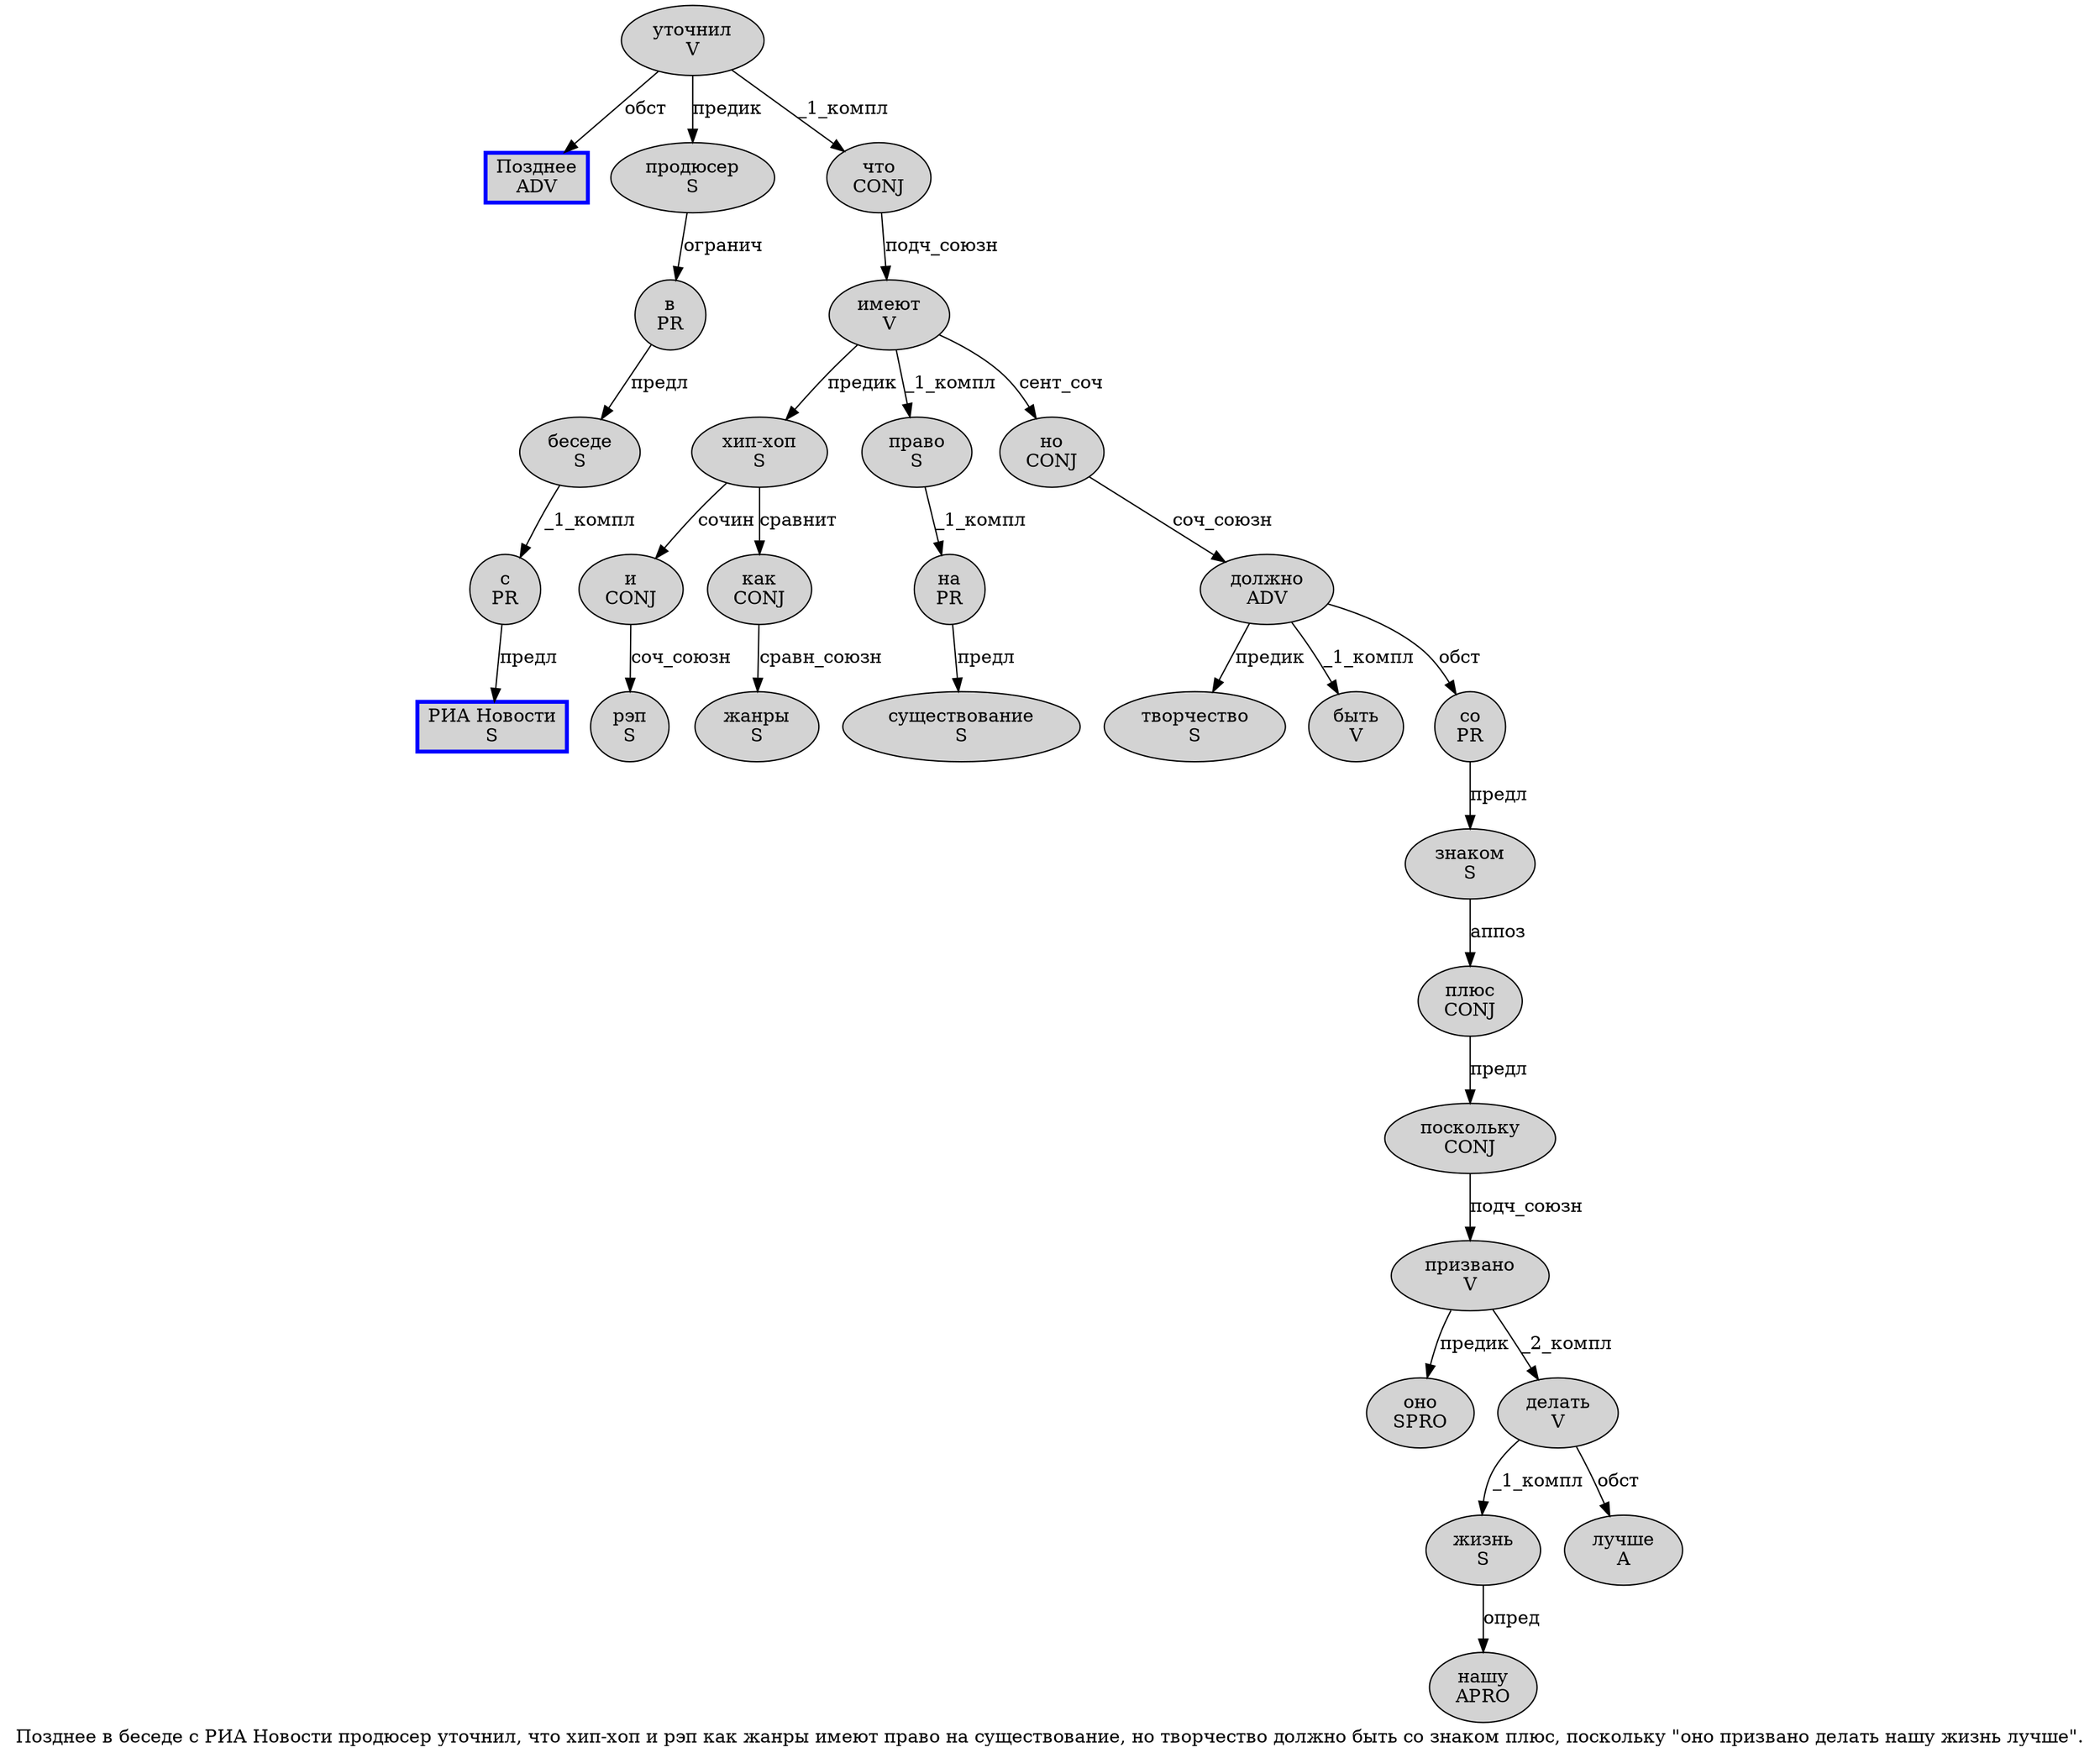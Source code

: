 digraph SENTENCE_1175 {
	graph [label="Позднее в беседе с РИА Новости продюсер уточнил, что хип-хоп и рэп как жанры имеют право на существование, но творчество должно быть со знаком плюс, поскольку \"оно призвано делать нашу жизнь лучше\"."]
	node [style=filled]
		0 [label="Позднее
ADV" color=blue fillcolor=lightgray penwidth=3 shape=box]
		1 [label="в
PR" color="" fillcolor=lightgray penwidth=1 shape=ellipse]
		2 [label="беседе
S" color="" fillcolor=lightgray penwidth=1 shape=ellipse]
		3 [label="с
PR" color="" fillcolor=lightgray penwidth=1 shape=ellipse]
		4 [label="РИА Новости
S" color=blue fillcolor=lightgray penwidth=3 shape=box]
		5 [label="продюсер
S" color="" fillcolor=lightgray penwidth=1 shape=ellipse]
		6 [label="уточнил
V" color="" fillcolor=lightgray penwidth=1 shape=ellipse]
		8 [label="что
CONJ" color="" fillcolor=lightgray penwidth=1 shape=ellipse]
		9 [label="хип-хоп
S" color="" fillcolor=lightgray penwidth=1 shape=ellipse]
		10 [label="и
CONJ" color="" fillcolor=lightgray penwidth=1 shape=ellipse]
		11 [label="рэп
S" color="" fillcolor=lightgray penwidth=1 shape=ellipse]
		12 [label="как
CONJ" color="" fillcolor=lightgray penwidth=1 shape=ellipse]
		13 [label="жанры
S" color="" fillcolor=lightgray penwidth=1 shape=ellipse]
		14 [label="имеют
V" color="" fillcolor=lightgray penwidth=1 shape=ellipse]
		15 [label="право
S" color="" fillcolor=lightgray penwidth=1 shape=ellipse]
		16 [label="на
PR" color="" fillcolor=lightgray penwidth=1 shape=ellipse]
		17 [label="существование
S" color="" fillcolor=lightgray penwidth=1 shape=ellipse]
		19 [label="но
CONJ" color="" fillcolor=lightgray penwidth=1 shape=ellipse]
		20 [label="творчество
S" color="" fillcolor=lightgray penwidth=1 shape=ellipse]
		21 [label="должно
ADV" color="" fillcolor=lightgray penwidth=1 shape=ellipse]
		22 [label="быть
V" color="" fillcolor=lightgray penwidth=1 shape=ellipse]
		23 [label="со
PR" color="" fillcolor=lightgray penwidth=1 shape=ellipse]
		24 [label="знаком
S" color="" fillcolor=lightgray penwidth=1 shape=ellipse]
		25 [label="плюс
CONJ" color="" fillcolor=lightgray penwidth=1 shape=ellipse]
		27 [label="поскольку
CONJ" color="" fillcolor=lightgray penwidth=1 shape=ellipse]
		29 [label="оно
SPRO" color="" fillcolor=lightgray penwidth=1 shape=ellipse]
		30 [label="призвано
V" color="" fillcolor=lightgray penwidth=1 shape=ellipse]
		31 [label="делать
V" color="" fillcolor=lightgray penwidth=1 shape=ellipse]
		32 [label="нашу
APRO" color="" fillcolor=lightgray penwidth=1 shape=ellipse]
		33 [label="жизнь
S" color="" fillcolor=lightgray penwidth=1 shape=ellipse]
		34 [label="лучше
A" color="" fillcolor=lightgray penwidth=1 shape=ellipse]
			24 -> 25 [label="аппоз"]
			8 -> 14 [label="подч_союзн"]
			12 -> 13 [label="сравн_союзн"]
			9 -> 10 [label="сочин"]
			9 -> 12 [label="сравнит"]
			33 -> 32 [label="опред"]
			21 -> 20 [label="предик"]
			21 -> 22 [label="_1_компл"]
			21 -> 23 [label="обст"]
			23 -> 24 [label="предл"]
			16 -> 17 [label="предл"]
			14 -> 9 [label="предик"]
			14 -> 15 [label="_1_компл"]
			14 -> 19 [label="сент_соч"]
			25 -> 27 [label="предл"]
			30 -> 29 [label="предик"]
			30 -> 31 [label="_2_компл"]
			19 -> 21 [label="соч_союзн"]
			31 -> 33 [label="_1_компл"]
			31 -> 34 [label="обст"]
			5 -> 1 [label="огранич"]
			2 -> 3 [label="_1_компл"]
			10 -> 11 [label="соч_союзн"]
			3 -> 4 [label="предл"]
			1 -> 2 [label="предл"]
			27 -> 30 [label="подч_союзн"]
			6 -> 0 [label="обст"]
			6 -> 5 [label="предик"]
			6 -> 8 [label="_1_компл"]
			15 -> 16 [label="_1_компл"]
}